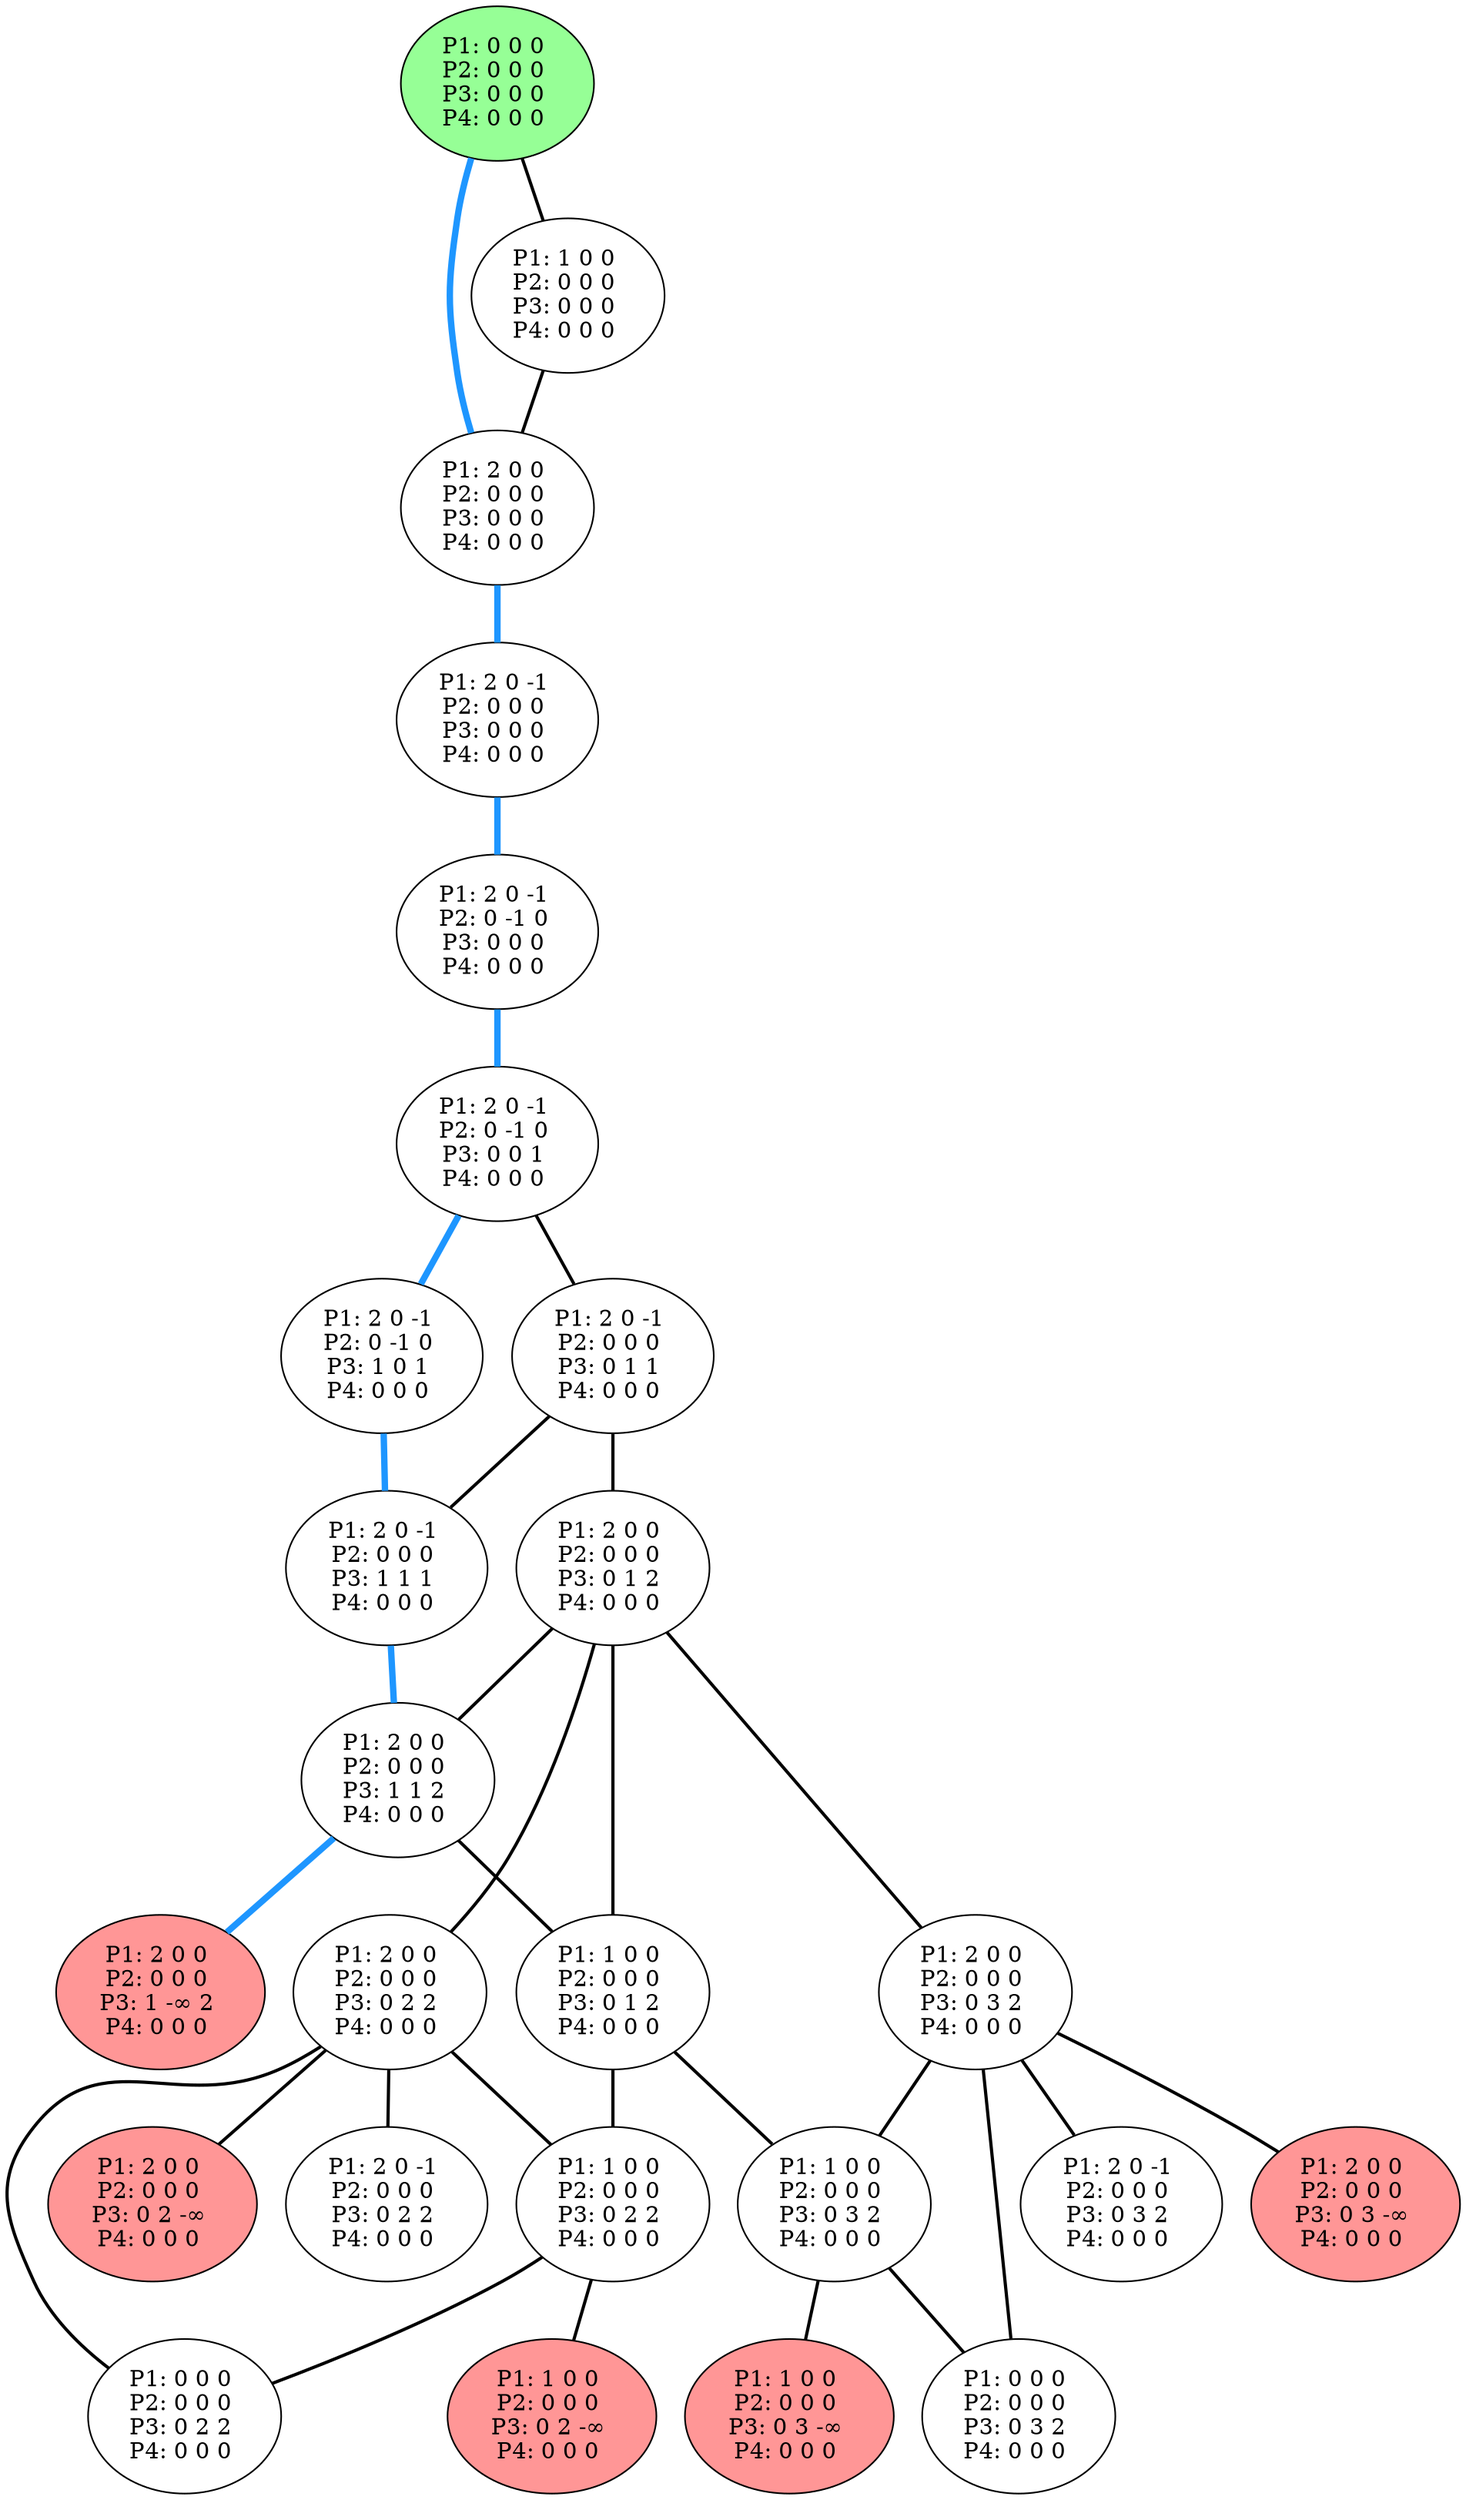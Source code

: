 graph G {
color = "black"
0 [label = "P1: 0 0 0 
P2: 0 0 0 
P3: 0 0 0 
P4: 0 0 0 
",  style="filled", fillcolor = "#96FF96"];
1 [label = "P1: 1 0 0 
P2: 0 0 0 
P3: 0 0 0 
P4: 0 0 0 
"];
2 [label = "P1: 2 0 0 
P2: 0 0 0 
P3: 0 0 0 
P4: 0 0 0 
"];
3 [label = "P1: 2 0 -1 
P2: 0 0 0 
P3: 0 0 0 
P4: 0 0 0 
"];
4 [label = "P1: 2 0 -1 
P2: 0 -1 0 
P3: 0 0 0 
P4: 0 0 0 
"];
5 [label = "P1: 2 0 -1 
P2: 0 -1 0 
P3: 0 0 1 
P4: 0 0 0 
"];
6 [label = "P1: 2 0 -1 
P2: 0 -1 0 
P3: 1 0 1 
P4: 0 0 0 
"];
7 [label = "P1: 2 0 -1 
P2: 0 0 0 
P3: 0 1 1 
P4: 0 0 0 
"];
8 [label = "P1: 2 0 -1 
P2: 0 0 0 
P3: 1 1 1 
P4: 0 0 0 
"];
9 [label = "P1: 2 0 0 
P2: 0 0 0 
P3: 0 1 2 
P4: 0 0 0 
"];
10 [label = "P1: 2 0 0 
P2: 0 0 0 
P3: 1 1 2 
P4: 0 0 0 
"];
1010 [label = "P1: 2 0 0 
P2: 0 0 0 
P3: 1 -∞ 2 
P4: 0 0 0 
",  style="filled", fillcolor = "#FF9696"];
11 [label = "P1: 1 0 0 
P2: 0 0 0 
P3: 0 1 2 
P4: 0 0 0 
"];
12 [label = "P1: 2 0 0 
P2: 0 0 0 
P3: 0 2 2 
P4: 0 0 0 
"];
1212 [label = "P1: 2 0 0 
P2: 0 0 0 
P3: 0 2 -∞ 
P4: 0 0 0 
",  style="filled", fillcolor = "#FF9696"];
13 [label = "P1: 2 0 0 
P2: 0 0 0 
P3: 0 3 2 
P4: 0 0 0 
"];
1313 [label = "P1: 2 0 0 
P2: 0 0 0 
P3: 0 3 -∞ 
P4: 0 0 0 
",  style="filled", fillcolor = "#FF9696"];
14 [label = "P1: 1 0 0 
P2: 0 0 0 
P3: 0 2 2 
P4: 0 0 0 
"];
1414 [label = "P1: 1 0 0 
P2: 0 0 0 
P3: 0 2 -∞ 
P4: 0 0 0 
",  style="filled", fillcolor = "#FF9696"];
15 [label = "P1: 1 0 0 
P2: 0 0 0 
P3: 0 3 2 
P4: 0 0 0 
"];
1515 [label = "P1: 1 0 0 
P2: 0 0 0 
P3: 0 3 -∞ 
P4: 0 0 0 
",  style="filled", fillcolor = "#FF9696"];
16 [label = "P1: 0 0 0 
P2: 0 0 0 
P3: 0 2 2 
P4: 0 0 0 
"];
17 [label = "P1: 2 0 -1 
P2: 0 0 0 
P3: 0 2 2 
P4: 0 0 0 
"];
18 [label = "P1: 0 0 0 
P2: 0 0 0 
P3: 0 3 2 
P4: 0 0 0 
"];
19 [label = "P1: 2 0 -1 
P2: 0 0 0 
P3: 0 3 2 
P4: 0 0 0 
"];
edge [style=bold];
0 -- 1 [color=black];
0 -- 2 [color="#1E96FF", penwidth=4.0];

1 -- 2 [color=black];

2 -- 3 [color="#1E96FF", penwidth=4.0];

3 -- 4 [color="#1E96FF", penwidth=4.0];

4 -- 5 [color="#1E96FF", penwidth=4.0];

5 -- 6 [color="#1E96FF", penwidth=4.0];
5 -- 7 [color=black];

6 -- 8 [color="#1E96FF", penwidth=4.0];

7 -- 8 [color=black];
7 -- 9 [color=black];

8 -- 10 [color="#1E96FF", penwidth=4.0];

9 -- 11 [color=black];
9 -- 10 [color=black];
9 -- 12 [color=black];
9 -- 13 [color=black];

10 -- 11 [color=black];

10 -- 1010 [color="#1E96FF", penwidth=4.0];
11 -- 14 [color=black];
11 -- 15 [color=black];

12 -- 14 [color=black];
12 -- 16 [color=black];
12 -- 17 [color=black];

12 -- 1212 [color=black];
13 -- 15 [color=black];
13 -- 18 [color=black];
13 -- 19 [color=black];

13 -- 1313 [color=black];
14 -- 16 [color=black];

14 -- 1414 [color=black];
15 -- 18 [color=black];

15 -- 1515 [color=black];




}
